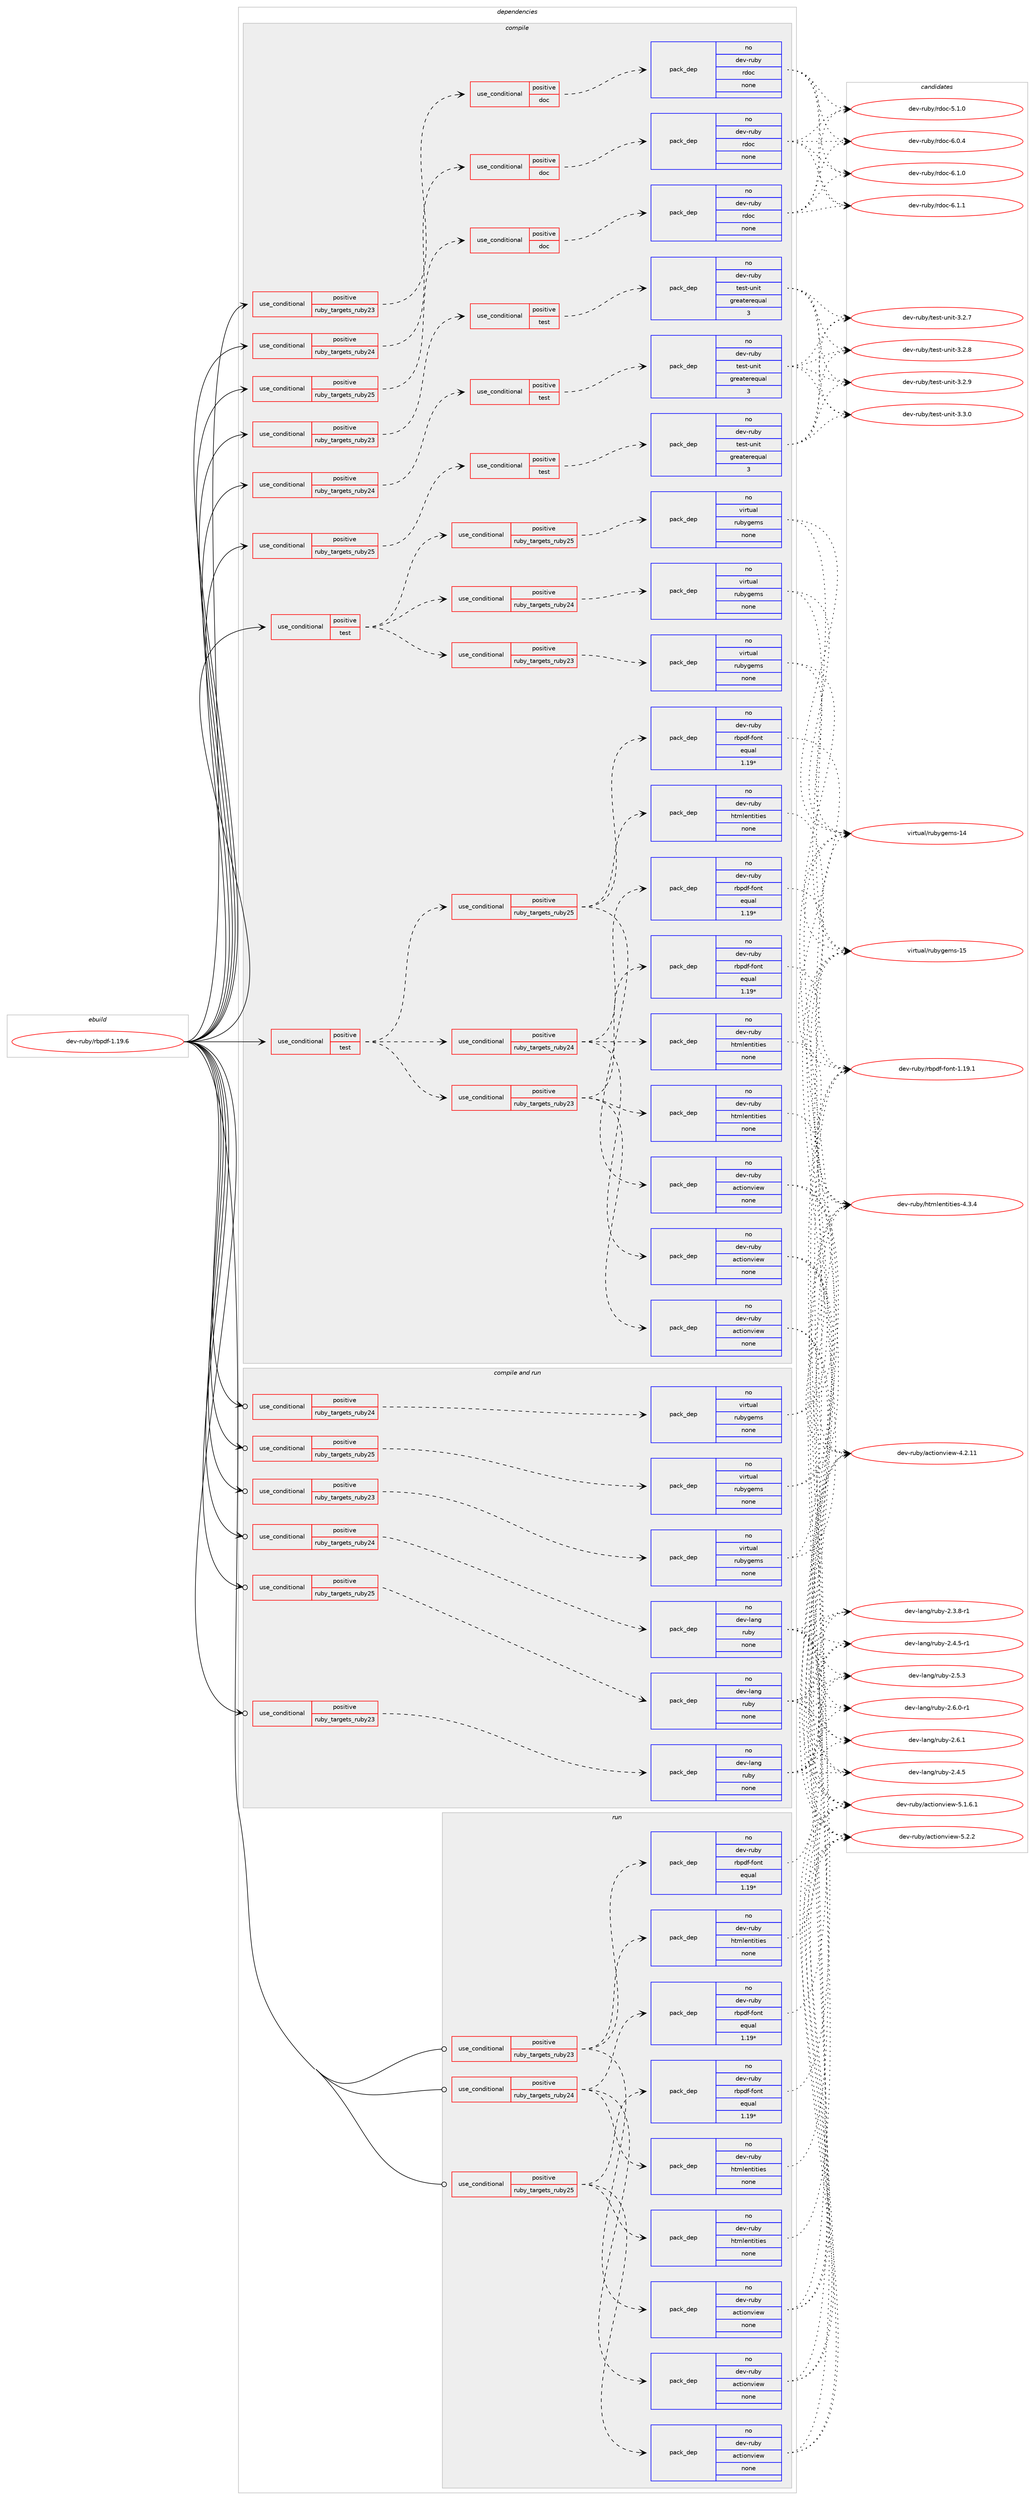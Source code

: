 digraph prolog {

# *************
# Graph options
# *************

newrank=true;
concentrate=true;
compound=true;
graph [rankdir=LR,fontname=Helvetica,fontsize=10,ranksep=1.5];#, ranksep=2.5, nodesep=0.2];
edge  [arrowhead=vee];
node  [fontname=Helvetica,fontsize=10];

# **********
# The ebuild
# **********

subgraph cluster_leftcol {
color=gray;
rank=same;
label=<<i>ebuild</i>>;
id [label="dev-ruby/rbpdf-1.19.6", color=red, width=4, href="../dev-ruby/rbpdf-1.19.6.svg"];
}

# ****************
# The dependencies
# ****************

subgraph cluster_midcol {
color=gray;
label=<<i>dependencies</i>>;
subgraph cluster_compile {
fillcolor="#eeeeee";
style=filled;
label=<<i>compile</i>>;
subgraph cond411921 {
dependency1516452 [label=<<TABLE BORDER="0" CELLBORDER="1" CELLSPACING="0" CELLPADDING="4"><TR><TD ROWSPAN="3" CELLPADDING="10">use_conditional</TD></TR><TR><TD>positive</TD></TR><TR><TD>ruby_targets_ruby23</TD></TR></TABLE>>, shape=none, color=red];
subgraph cond411922 {
dependency1516453 [label=<<TABLE BORDER="0" CELLBORDER="1" CELLSPACING="0" CELLPADDING="4"><TR><TD ROWSPAN="3" CELLPADDING="10">use_conditional</TD></TR><TR><TD>positive</TD></TR><TR><TD>doc</TD></TR></TABLE>>, shape=none, color=red];
subgraph pack1081025 {
dependency1516454 [label=<<TABLE BORDER="0" CELLBORDER="1" CELLSPACING="0" CELLPADDING="4" WIDTH="220"><TR><TD ROWSPAN="6" CELLPADDING="30">pack_dep</TD></TR><TR><TD WIDTH="110">no</TD></TR><TR><TD>dev-ruby</TD></TR><TR><TD>rdoc</TD></TR><TR><TD>none</TD></TR><TR><TD></TD></TR></TABLE>>, shape=none, color=blue];
}
dependency1516453:e -> dependency1516454:w [weight=20,style="dashed",arrowhead="vee"];
}
dependency1516452:e -> dependency1516453:w [weight=20,style="dashed",arrowhead="vee"];
}
id:e -> dependency1516452:w [weight=20,style="solid",arrowhead="vee"];
subgraph cond411923 {
dependency1516455 [label=<<TABLE BORDER="0" CELLBORDER="1" CELLSPACING="0" CELLPADDING="4"><TR><TD ROWSPAN="3" CELLPADDING="10">use_conditional</TD></TR><TR><TD>positive</TD></TR><TR><TD>ruby_targets_ruby23</TD></TR></TABLE>>, shape=none, color=red];
subgraph cond411924 {
dependency1516456 [label=<<TABLE BORDER="0" CELLBORDER="1" CELLSPACING="0" CELLPADDING="4"><TR><TD ROWSPAN="3" CELLPADDING="10">use_conditional</TD></TR><TR><TD>positive</TD></TR><TR><TD>test</TD></TR></TABLE>>, shape=none, color=red];
subgraph pack1081026 {
dependency1516457 [label=<<TABLE BORDER="0" CELLBORDER="1" CELLSPACING="0" CELLPADDING="4" WIDTH="220"><TR><TD ROWSPAN="6" CELLPADDING="30">pack_dep</TD></TR><TR><TD WIDTH="110">no</TD></TR><TR><TD>dev-ruby</TD></TR><TR><TD>test-unit</TD></TR><TR><TD>greaterequal</TD></TR><TR><TD>3</TD></TR></TABLE>>, shape=none, color=blue];
}
dependency1516456:e -> dependency1516457:w [weight=20,style="dashed",arrowhead="vee"];
}
dependency1516455:e -> dependency1516456:w [weight=20,style="dashed",arrowhead="vee"];
}
id:e -> dependency1516455:w [weight=20,style="solid",arrowhead="vee"];
subgraph cond411925 {
dependency1516458 [label=<<TABLE BORDER="0" CELLBORDER="1" CELLSPACING="0" CELLPADDING="4"><TR><TD ROWSPAN="3" CELLPADDING="10">use_conditional</TD></TR><TR><TD>positive</TD></TR><TR><TD>ruby_targets_ruby24</TD></TR></TABLE>>, shape=none, color=red];
subgraph cond411926 {
dependency1516459 [label=<<TABLE BORDER="0" CELLBORDER="1" CELLSPACING="0" CELLPADDING="4"><TR><TD ROWSPAN="3" CELLPADDING="10">use_conditional</TD></TR><TR><TD>positive</TD></TR><TR><TD>doc</TD></TR></TABLE>>, shape=none, color=red];
subgraph pack1081027 {
dependency1516460 [label=<<TABLE BORDER="0" CELLBORDER="1" CELLSPACING="0" CELLPADDING="4" WIDTH="220"><TR><TD ROWSPAN="6" CELLPADDING="30">pack_dep</TD></TR><TR><TD WIDTH="110">no</TD></TR><TR><TD>dev-ruby</TD></TR><TR><TD>rdoc</TD></TR><TR><TD>none</TD></TR><TR><TD></TD></TR></TABLE>>, shape=none, color=blue];
}
dependency1516459:e -> dependency1516460:w [weight=20,style="dashed",arrowhead="vee"];
}
dependency1516458:e -> dependency1516459:w [weight=20,style="dashed",arrowhead="vee"];
}
id:e -> dependency1516458:w [weight=20,style="solid",arrowhead="vee"];
subgraph cond411927 {
dependency1516461 [label=<<TABLE BORDER="0" CELLBORDER="1" CELLSPACING="0" CELLPADDING="4"><TR><TD ROWSPAN="3" CELLPADDING="10">use_conditional</TD></TR><TR><TD>positive</TD></TR><TR><TD>ruby_targets_ruby24</TD></TR></TABLE>>, shape=none, color=red];
subgraph cond411928 {
dependency1516462 [label=<<TABLE BORDER="0" CELLBORDER="1" CELLSPACING="0" CELLPADDING="4"><TR><TD ROWSPAN="3" CELLPADDING="10">use_conditional</TD></TR><TR><TD>positive</TD></TR><TR><TD>test</TD></TR></TABLE>>, shape=none, color=red];
subgraph pack1081028 {
dependency1516463 [label=<<TABLE BORDER="0" CELLBORDER="1" CELLSPACING="0" CELLPADDING="4" WIDTH="220"><TR><TD ROWSPAN="6" CELLPADDING="30">pack_dep</TD></TR><TR><TD WIDTH="110">no</TD></TR><TR><TD>dev-ruby</TD></TR><TR><TD>test-unit</TD></TR><TR><TD>greaterequal</TD></TR><TR><TD>3</TD></TR></TABLE>>, shape=none, color=blue];
}
dependency1516462:e -> dependency1516463:w [weight=20,style="dashed",arrowhead="vee"];
}
dependency1516461:e -> dependency1516462:w [weight=20,style="dashed",arrowhead="vee"];
}
id:e -> dependency1516461:w [weight=20,style="solid",arrowhead="vee"];
subgraph cond411929 {
dependency1516464 [label=<<TABLE BORDER="0" CELLBORDER="1" CELLSPACING="0" CELLPADDING="4"><TR><TD ROWSPAN="3" CELLPADDING="10">use_conditional</TD></TR><TR><TD>positive</TD></TR><TR><TD>ruby_targets_ruby25</TD></TR></TABLE>>, shape=none, color=red];
subgraph cond411930 {
dependency1516465 [label=<<TABLE BORDER="0" CELLBORDER="1" CELLSPACING="0" CELLPADDING="4"><TR><TD ROWSPAN="3" CELLPADDING="10">use_conditional</TD></TR><TR><TD>positive</TD></TR><TR><TD>doc</TD></TR></TABLE>>, shape=none, color=red];
subgraph pack1081029 {
dependency1516466 [label=<<TABLE BORDER="0" CELLBORDER="1" CELLSPACING="0" CELLPADDING="4" WIDTH="220"><TR><TD ROWSPAN="6" CELLPADDING="30">pack_dep</TD></TR><TR><TD WIDTH="110">no</TD></TR><TR><TD>dev-ruby</TD></TR><TR><TD>rdoc</TD></TR><TR><TD>none</TD></TR><TR><TD></TD></TR></TABLE>>, shape=none, color=blue];
}
dependency1516465:e -> dependency1516466:w [weight=20,style="dashed",arrowhead="vee"];
}
dependency1516464:e -> dependency1516465:w [weight=20,style="dashed",arrowhead="vee"];
}
id:e -> dependency1516464:w [weight=20,style="solid",arrowhead="vee"];
subgraph cond411931 {
dependency1516467 [label=<<TABLE BORDER="0" CELLBORDER="1" CELLSPACING="0" CELLPADDING="4"><TR><TD ROWSPAN="3" CELLPADDING="10">use_conditional</TD></TR><TR><TD>positive</TD></TR><TR><TD>ruby_targets_ruby25</TD></TR></TABLE>>, shape=none, color=red];
subgraph cond411932 {
dependency1516468 [label=<<TABLE BORDER="0" CELLBORDER="1" CELLSPACING="0" CELLPADDING="4"><TR><TD ROWSPAN="3" CELLPADDING="10">use_conditional</TD></TR><TR><TD>positive</TD></TR><TR><TD>test</TD></TR></TABLE>>, shape=none, color=red];
subgraph pack1081030 {
dependency1516469 [label=<<TABLE BORDER="0" CELLBORDER="1" CELLSPACING="0" CELLPADDING="4" WIDTH="220"><TR><TD ROWSPAN="6" CELLPADDING="30">pack_dep</TD></TR><TR><TD WIDTH="110">no</TD></TR><TR><TD>dev-ruby</TD></TR><TR><TD>test-unit</TD></TR><TR><TD>greaterequal</TD></TR><TR><TD>3</TD></TR></TABLE>>, shape=none, color=blue];
}
dependency1516468:e -> dependency1516469:w [weight=20,style="dashed",arrowhead="vee"];
}
dependency1516467:e -> dependency1516468:w [weight=20,style="dashed",arrowhead="vee"];
}
id:e -> dependency1516467:w [weight=20,style="solid",arrowhead="vee"];
subgraph cond411933 {
dependency1516470 [label=<<TABLE BORDER="0" CELLBORDER="1" CELLSPACING="0" CELLPADDING="4"><TR><TD ROWSPAN="3" CELLPADDING="10">use_conditional</TD></TR><TR><TD>positive</TD></TR><TR><TD>test</TD></TR></TABLE>>, shape=none, color=red];
subgraph cond411934 {
dependency1516471 [label=<<TABLE BORDER="0" CELLBORDER="1" CELLSPACING="0" CELLPADDING="4"><TR><TD ROWSPAN="3" CELLPADDING="10">use_conditional</TD></TR><TR><TD>positive</TD></TR><TR><TD>ruby_targets_ruby23</TD></TR></TABLE>>, shape=none, color=red];
subgraph pack1081031 {
dependency1516472 [label=<<TABLE BORDER="0" CELLBORDER="1" CELLSPACING="0" CELLPADDING="4" WIDTH="220"><TR><TD ROWSPAN="6" CELLPADDING="30">pack_dep</TD></TR><TR><TD WIDTH="110">no</TD></TR><TR><TD>dev-ruby</TD></TR><TR><TD>actionview</TD></TR><TR><TD>none</TD></TR><TR><TD></TD></TR></TABLE>>, shape=none, color=blue];
}
dependency1516471:e -> dependency1516472:w [weight=20,style="dashed",arrowhead="vee"];
subgraph pack1081032 {
dependency1516473 [label=<<TABLE BORDER="0" CELLBORDER="1" CELLSPACING="0" CELLPADDING="4" WIDTH="220"><TR><TD ROWSPAN="6" CELLPADDING="30">pack_dep</TD></TR><TR><TD WIDTH="110">no</TD></TR><TR><TD>dev-ruby</TD></TR><TR><TD>htmlentities</TD></TR><TR><TD>none</TD></TR><TR><TD></TD></TR></TABLE>>, shape=none, color=blue];
}
dependency1516471:e -> dependency1516473:w [weight=20,style="dashed",arrowhead="vee"];
subgraph pack1081033 {
dependency1516474 [label=<<TABLE BORDER="0" CELLBORDER="1" CELLSPACING="0" CELLPADDING="4" WIDTH="220"><TR><TD ROWSPAN="6" CELLPADDING="30">pack_dep</TD></TR><TR><TD WIDTH="110">no</TD></TR><TR><TD>dev-ruby</TD></TR><TR><TD>rbpdf-font</TD></TR><TR><TD>equal</TD></TR><TR><TD>1.19*</TD></TR></TABLE>>, shape=none, color=blue];
}
dependency1516471:e -> dependency1516474:w [weight=20,style="dashed",arrowhead="vee"];
}
dependency1516470:e -> dependency1516471:w [weight=20,style="dashed",arrowhead="vee"];
subgraph cond411935 {
dependency1516475 [label=<<TABLE BORDER="0" CELLBORDER="1" CELLSPACING="0" CELLPADDING="4"><TR><TD ROWSPAN="3" CELLPADDING="10">use_conditional</TD></TR><TR><TD>positive</TD></TR><TR><TD>ruby_targets_ruby24</TD></TR></TABLE>>, shape=none, color=red];
subgraph pack1081034 {
dependency1516476 [label=<<TABLE BORDER="0" CELLBORDER="1" CELLSPACING="0" CELLPADDING="4" WIDTH="220"><TR><TD ROWSPAN="6" CELLPADDING="30">pack_dep</TD></TR><TR><TD WIDTH="110">no</TD></TR><TR><TD>dev-ruby</TD></TR><TR><TD>actionview</TD></TR><TR><TD>none</TD></TR><TR><TD></TD></TR></TABLE>>, shape=none, color=blue];
}
dependency1516475:e -> dependency1516476:w [weight=20,style="dashed",arrowhead="vee"];
subgraph pack1081035 {
dependency1516477 [label=<<TABLE BORDER="0" CELLBORDER="1" CELLSPACING="0" CELLPADDING="4" WIDTH="220"><TR><TD ROWSPAN="6" CELLPADDING="30">pack_dep</TD></TR><TR><TD WIDTH="110">no</TD></TR><TR><TD>dev-ruby</TD></TR><TR><TD>htmlentities</TD></TR><TR><TD>none</TD></TR><TR><TD></TD></TR></TABLE>>, shape=none, color=blue];
}
dependency1516475:e -> dependency1516477:w [weight=20,style="dashed",arrowhead="vee"];
subgraph pack1081036 {
dependency1516478 [label=<<TABLE BORDER="0" CELLBORDER="1" CELLSPACING="0" CELLPADDING="4" WIDTH="220"><TR><TD ROWSPAN="6" CELLPADDING="30">pack_dep</TD></TR><TR><TD WIDTH="110">no</TD></TR><TR><TD>dev-ruby</TD></TR><TR><TD>rbpdf-font</TD></TR><TR><TD>equal</TD></TR><TR><TD>1.19*</TD></TR></TABLE>>, shape=none, color=blue];
}
dependency1516475:e -> dependency1516478:w [weight=20,style="dashed",arrowhead="vee"];
}
dependency1516470:e -> dependency1516475:w [weight=20,style="dashed",arrowhead="vee"];
subgraph cond411936 {
dependency1516479 [label=<<TABLE BORDER="0" CELLBORDER="1" CELLSPACING="0" CELLPADDING="4"><TR><TD ROWSPAN="3" CELLPADDING="10">use_conditional</TD></TR><TR><TD>positive</TD></TR><TR><TD>ruby_targets_ruby25</TD></TR></TABLE>>, shape=none, color=red];
subgraph pack1081037 {
dependency1516480 [label=<<TABLE BORDER="0" CELLBORDER="1" CELLSPACING="0" CELLPADDING="4" WIDTH="220"><TR><TD ROWSPAN="6" CELLPADDING="30">pack_dep</TD></TR><TR><TD WIDTH="110">no</TD></TR><TR><TD>dev-ruby</TD></TR><TR><TD>actionview</TD></TR><TR><TD>none</TD></TR><TR><TD></TD></TR></TABLE>>, shape=none, color=blue];
}
dependency1516479:e -> dependency1516480:w [weight=20,style="dashed",arrowhead="vee"];
subgraph pack1081038 {
dependency1516481 [label=<<TABLE BORDER="0" CELLBORDER="1" CELLSPACING="0" CELLPADDING="4" WIDTH="220"><TR><TD ROWSPAN="6" CELLPADDING="30">pack_dep</TD></TR><TR><TD WIDTH="110">no</TD></TR><TR><TD>dev-ruby</TD></TR><TR><TD>htmlentities</TD></TR><TR><TD>none</TD></TR><TR><TD></TD></TR></TABLE>>, shape=none, color=blue];
}
dependency1516479:e -> dependency1516481:w [weight=20,style="dashed",arrowhead="vee"];
subgraph pack1081039 {
dependency1516482 [label=<<TABLE BORDER="0" CELLBORDER="1" CELLSPACING="0" CELLPADDING="4" WIDTH="220"><TR><TD ROWSPAN="6" CELLPADDING="30">pack_dep</TD></TR><TR><TD WIDTH="110">no</TD></TR><TR><TD>dev-ruby</TD></TR><TR><TD>rbpdf-font</TD></TR><TR><TD>equal</TD></TR><TR><TD>1.19*</TD></TR></TABLE>>, shape=none, color=blue];
}
dependency1516479:e -> dependency1516482:w [weight=20,style="dashed",arrowhead="vee"];
}
dependency1516470:e -> dependency1516479:w [weight=20,style="dashed",arrowhead="vee"];
}
id:e -> dependency1516470:w [weight=20,style="solid",arrowhead="vee"];
subgraph cond411937 {
dependency1516483 [label=<<TABLE BORDER="0" CELLBORDER="1" CELLSPACING="0" CELLPADDING="4"><TR><TD ROWSPAN="3" CELLPADDING="10">use_conditional</TD></TR><TR><TD>positive</TD></TR><TR><TD>test</TD></TR></TABLE>>, shape=none, color=red];
subgraph cond411938 {
dependency1516484 [label=<<TABLE BORDER="0" CELLBORDER="1" CELLSPACING="0" CELLPADDING="4"><TR><TD ROWSPAN="3" CELLPADDING="10">use_conditional</TD></TR><TR><TD>positive</TD></TR><TR><TD>ruby_targets_ruby23</TD></TR></TABLE>>, shape=none, color=red];
subgraph pack1081040 {
dependency1516485 [label=<<TABLE BORDER="0" CELLBORDER="1" CELLSPACING="0" CELLPADDING="4" WIDTH="220"><TR><TD ROWSPAN="6" CELLPADDING="30">pack_dep</TD></TR><TR><TD WIDTH="110">no</TD></TR><TR><TD>virtual</TD></TR><TR><TD>rubygems</TD></TR><TR><TD>none</TD></TR><TR><TD></TD></TR></TABLE>>, shape=none, color=blue];
}
dependency1516484:e -> dependency1516485:w [weight=20,style="dashed",arrowhead="vee"];
}
dependency1516483:e -> dependency1516484:w [weight=20,style="dashed",arrowhead="vee"];
subgraph cond411939 {
dependency1516486 [label=<<TABLE BORDER="0" CELLBORDER="1" CELLSPACING="0" CELLPADDING="4"><TR><TD ROWSPAN="3" CELLPADDING="10">use_conditional</TD></TR><TR><TD>positive</TD></TR><TR><TD>ruby_targets_ruby24</TD></TR></TABLE>>, shape=none, color=red];
subgraph pack1081041 {
dependency1516487 [label=<<TABLE BORDER="0" CELLBORDER="1" CELLSPACING="0" CELLPADDING="4" WIDTH="220"><TR><TD ROWSPAN="6" CELLPADDING="30">pack_dep</TD></TR><TR><TD WIDTH="110">no</TD></TR><TR><TD>virtual</TD></TR><TR><TD>rubygems</TD></TR><TR><TD>none</TD></TR><TR><TD></TD></TR></TABLE>>, shape=none, color=blue];
}
dependency1516486:e -> dependency1516487:w [weight=20,style="dashed",arrowhead="vee"];
}
dependency1516483:e -> dependency1516486:w [weight=20,style="dashed",arrowhead="vee"];
subgraph cond411940 {
dependency1516488 [label=<<TABLE BORDER="0" CELLBORDER="1" CELLSPACING="0" CELLPADDING="4"><TR><TD ROWSPAN="3" CELLPADDING="10">use_conditional</TD></TR><TR><TD>positive</TD></TR><TR><TD>ruby_targets_ruby25</TD></TR></TABLE>>, shape=none, color=red];
subgraph pack1081042 {
dependency1516489 [label=<<TABLE BORDER="0" CELLBORDER="1" CELLSPACING="0" CELLPADDING="4" WIDTH="220"><TR><TD ROWSPAN="6" CELLPADDING="30">pack_dep</TD></TR><TR><TD WIDTH="110">no</TD></TR><TR><TD>virtual</TD></TR><TR><TD>rubygems</TD></TR><TR><TD>none</TD></TR><TR><TD></TD></TR></TABLE>>, shape=none, color=blue];
}
dependency1516488:e -> dependency1516489:w [weight=20,style="dashed",arrowhead="vee"];
}
dependency1516483:e -> dependency1516488:w [weight=20,style="dashed",arrowhead="vee"];
}
id:e -> dependency1516483:w [weight=20,style="solid",arrowhead="vee"];
}
subgraph cluster_compileandrun {
fillcolor="#eeeeee";
style=filled;
label=<<i>compile and run</i>>;
subgraph cond411941 {
dependency1516490 [label=<<TABLE BORDER="0" CELLBORDER="1" CELLSPACING="0" CELLPADDING="4"><TR><TD ROWSPAN="3" CELLPADDING="10">use_conditional</TD></TR><TR><TD>positive</TD></TR><TR><TD>ruby_targets_ruby23</TD></TR></TABLE>>, shape=none, color=red];
subgraph pack1081043 {
dependency1516491 [label=<<TABLE BORDER="0" CELLBORDER="1" CELLSPACING="0" CELLPADDING="4" WIDTH="220"><TR><TD ROWSPAN="6" CELLPADDING="30">pack_dep</TD></TR><TR><TD WIDTH="110">no</TD></TR><TR><TD>dev-lang</TD></TR><TR><TD>ruby</TD></TR><TR><TD>none</TD></TR><TR><TD></TD></TR></TABLE>>, shape=none, color=blue];
}
dependency1516490:e -> dependency1516491:w [weight=20,style="dashed",arrowhead="vee"];
}
id:e -> dependency1516490:w [weight=20,style="solid",arrowhead="odotvee"];
subgraph cond411942 {
dependency1516492 [label=<<TABLE BORDER="0" CELLBORDER="1" CELLSPACING="0" CELLPADDING="4"><TR><TD ROWSPAN="3" CELLPADDING="10">use_conditional</TD></TR><TR><TD>positive</TD></TR><TR><TD>ruby_targets_ruby23</TD></TR></TABLE>>, shape=none, color=red];
subgraph pack1081044 {
dependency1516493 [label=<<TABLE BORDER="0" CELLBORDER="1" CELLSPACING="0" CELLPADDING="4" WIDTH="220"><TR><TD ROWSPAN="6" CELLPADDING="30">pack_dep</TD></TR><TR><TD WIDTH="110">no</TD></TR><TR><TD>virtual</TD></TR><TR><TD>rubygems</TD></TR><TR><TD>none</TD></TR><TR><TD></TD></TR></TABLE>>, shape=none, color=blue];
}
dependency1516492:e -> dependency1516493:w [weight=20,style="dashed",arrowhead="vee"];
}
id:e -> dependency1516492:w [weight=20,style="solid",arrowhead="odotvee"];
subgraph cond411943 {
dependency1516494 [label=<<TABLE BORDER="0" CELLBORDER="1" CELLSPACING="0" CELLPADDING="4"><TR><TD ROWSPAN="3" CELLPADDING="10">use_conditional</TD></TR><TR><TD>positive</TD></TR><TR><TD>ruby_targets_ruby24</TD></TR></TABLE>>, shape=none, color=red];
subgraph pack1081045 {
dependency1516495 [label=<<TABLE BORDER="0" CELLBORDER="1" CELLSPACING="0" CELLPADDING="4" WIDTH="220"><TR><TD ROWSPAN="6" CELLPADDING="30">pack_dep</TD></TR><TR><TD WIDTH="110">no</TD></TR><TR><TD>dev-lang</TD></TR><TR><TD>ruby</TD></TR><TR><TD>none</TD></TR><TR><TD></TD></TR></TABLE>>, shape=none, color=blue];
}
dependency1516494:e -> dependency1516495:w [weight=20,style="dashed",arrowhead="vee"];
}
id:e -> dependency1516494:w [weight=20,style="solid",arrowhead="odotvee"];
subgraph cond411944 {
dependency1516496 [label=<<TABLE BORDER="0" CELLBORDER="1" CELLSPACING="0" CELLPADDING="4"><TR><TD ROWSPAN="3" CELLPADDING="10">use_conditional</TD></TR><TR><TD>positive</TD></TR><TR><TD>ruby_targets_ruby24</TD></TR></TABLE>>, shape=none, color=red];
subgraph pack1081046 {
dependency1516497 [label=<<TABLE BORDER="0" CELLBORDER="1" CELLSPACING="0" CELLPADDING="4" WIDTH="220"><TR><TD ROWSPAN="6" CELLPADDING="30">pack_dep</TD></TR><TR><TD WIDTH="110">no</TD></TR><TR><TD>virtual</TD></TR><TR><TD>rubygems</TD></TR><TR><TD>none</TD></TR><TR><TD></TD></TR></TABLE>>, shape=none, color=blue];
}
dependency1516496:e -> dependency1516497:w [weight=20,style="dashed",arrowhead="vee"];
}
id:e -> dependency1516496:w [weight=20,style="solid",arrowhead="odotvee"];
subgraph cond411945 {
dependency1516498 [label=<<TABLE BORDER="0" CELLBORDER="1" CELLSPACING="0" CELLPADDING="4"><TR><TD ROWSPAN="3" CELLPADDING="10">use_conditional</TD></TR><TR><TD>positive</TD></TR><TR><TD>ruby_targets_ruby25</TD></TR></TABLE>>, shape=none, color=red];
subgraph pack1081047 {
dependency1516499 [label=<<TABLE BORDER="0" CELLBORDER="1" CELLSPACING="0" CELLPADDING="4" WIDTH="220"><TR><TD ROWSPAN="6" CELLPADDING="30">pack_dep</TD></TR><TR><TD WIDTH="110">no</TD></TR><TR><TD>dev-lang</TD></TR><TR><TD>ruby</TD></TR><TR><TD>none</TD></TR><TR><TD></TD></TR></TABLE>>, shape=none, color=blue];
}
dependency1516498:e -> dependency1516499:w [weight=20,style="dashed",arrowhead="vee"];
}
id:e -> dependency1516498:w [weight=20,style="solid",arrowhead="odotvee"];
subgraph cond411946 {
dependency1516500 [label=<<TABLE BORDER="0" CELLBORDER="1" CELLSPACING="0" CELLPADDING="4"><TR><TD ROWSPAN="3" CELLPADDING="10">use_conditional</TD></TR><TR><TD>positive</TD></TR><TR><TD>ruby_targets_ruby25</TD></TR></TABLE>>, shape=none, color=red];
subgraph pack1081048 {
dependency1516501 [label=<<TABLE BORDER="0" CELLBORDER="1" CELLSPACING="0" CELLPADDING="4" WIDTH="220"><TR><TD ROWSPAN="6" CELLPADDING="30">pack_dep</TD></TR><TR><TD WIDTH="110">no</TD></TR><TR><TD>virtual</TD></TR><TR><TD>rubygems</TD></TR><TR><TD>none</TD></TR><TR><TD></TD></TR></TABLE>>, shape=none, color=blue];
}
dependency1516500:e -> dependency1516501:w [weight=20,style="dashed",arrowhead="vee"];
}
id:e -> dependency1516500:w [weight=20,style="solid",arrowhead="odotvee"];
}
subgraph cluster_run {
fillcolor="#eeeeee";
style=filled;
label=<<i>run</i>>;
subgraph cond411947 {
dependency1516502 [label=<<TABLE BORDER="0" CELLBORDER="1" CELLSPACING="0" CELLPADDING="4"><TR><TD ROWSPAN="3" CELLPADDING="10">use_conditional</TD></TR><TR><TD>positive</TD></TR><TR><TD>ruby_targets_ruby23</TD></TR></TABLE>>, shape=none, color=red];
subgraph pack1081049 {
dependency1516503 [label=<<TABLE BORDER="0" CELLBORDER="1" CELLSPACING="0" CELLPADDING="4" WIDTH="220"><TR><TD ROWSPAN="6" CELLPADDING="30">pack_dep</TD></TR><TR><TD WIDTH="110">no</TD></TR><TR><TD>dev-ruby</TD></TR><TR><TD>actionview</TD></TR><TR><TD>none</TD></TR><TR><TD></TD></TR></TABLE>>, shape=none, color=blue];
}
dependency1516502:e -> dependency1516503:w [weight=20,style="dashed",arrowhead="vee"];
subgraph pack1081050 {
dependency1516504 [label=<<TABLE BORDER="0" CELLBORDER="1" CELLSPACING="0" CELLPADDING="4" WIDTH="220"><TR><TD ROWSPAN="6" CELLPADDING="30">pack_dep</TD></TR><TR><TD WIDTH="110">no</TD></TR><TR><TD>dev-ruby</TD></TR><TR><TD>htmlentities</TD></TR><TR><TD>none</TD></TR><TR><TD></TD></TR></TABLE>>, shape=none, color=blue];
}
dependency1516502:e -> dependency1516504:w [weight=20,style="dashed",arrowhead="vee"];
subgraph pack1081051 {
dependency1516505 [label=<<TABLE BORDER="0" CELLBORDER="1" CELLSPACING="0" CELLPADDING="4" WIDTH="220"><TR><TD ROWSPAN="6" CELLPADDING="30">pack_dep</TD></TR><TR><TD WIDTH="110">no</TD></TR><TR><TD>dev-ruby</TD></TR><TR><TD>rbpdf-font</TD></TR><TR><TD>equal</TD></TR><TR><TD>1.19*</TD></TR></TABLE>>, shape=none, color=blue];
}
dependency1516502:e -> dependency1516505:w [weight=20,style="dashed",arrowhead="vee"];
}
id:e -> dependency1516502:w [weight=20,style="solid",arrowhead="odot"];
subgraph cond411948 {
dependency1516506 [label=<<TABLE BORDER="0" CELLBORDER="1" CELLSPACING="0" CELLPADDING="4"><TR><TD ROWSPAN="3" CELLPADDING="10">use_conditional</TD></TR><TR><TD>positive</TD></TR><TR><TD>ruby_targets_ruby24</TD></TR></TABLE>>, shape=none, color=red];
subgraph pack1081052 {
dependency1516507 [label=<<TABLE BORDER="0" CELLBORDER="1" CELLSPACING="0" CELLPADDING="4" WIDTH="220"><TR><TD ROWSPAN="6" CELLPADDING="30">pack_dep</TD></TR><TR><TD WIDTH="110">no</TD></TR><TR><TD>dev-ruby</TD></TR><TR><TD>actionview</TD></TR><TR><TD>none</TD></TR><TR><TD></TD></TR></TABLE>>, shape=none, color=blue];
}
dependency1516506:e -> dependency1516507:w [weight=20,style="dashed",arrowhead="vee"];
subgraph pack1081053 {
dependency1516508 [label=<<TABLE BORDER="0" CELLBORDER="1" CELLSPACING="0" CELLPADDING="4" WIDTH="220"><TR><TD ROWSPAN="6" CELLPADDING="30">pack_dep</TD></TR><TR><TD WIDTH="110">no</TD></TR><TR><TD>dev-ruby</TD></TR><TR><TD>htmlentities</TD></TR><TR><TD>none</TD></TR><TR><TD></TD></TR></TABLE>>, shape=none, color=blue];
}
dependency1516506:e -> dependency1516508:w [weight=20,style="dashed",arrowhead="vee"];
subgraph pack1081054 {
dependency1516509 [label=<<TABLE BORDER="0" CELLBORDER="1" CELLSPACING="0" CELLPADDING="4" WIDTH="220"><TR><TD ROWSPAN="6" CELLPADDING="30">pack_dep</TD></TR><TR><TD WIDTH="110">no</TD></TR><TR><TD>dev-ruby</TD></TR><TR><TD>rbpdf-font</TD></TR><TR><TD>equal</TD></TR><TR><TD>1.19*</TD></TR></TABLE>>, shape=none, color=blue];
}
dependency1516506:e -> dependency1516509:w [weight=20,style="dashed",arrowhead="vee"];
}
id:e -> dependency1516506:w [weight=20,style="solid",arrowhead="odot"];
subgraph cond411949 {
dependency1516510 [label=<<TABLE BORDER="0" CELLBORDER="1" CELLSPACING="0" CELLPADDING="4"><TR><TD ROWSPAN="3" CELLPADDING="10">use_conditional</TD></TR><TR><TD>positive</TD></TR><TR><TD>ruby_targets_ruby25</TD></TR></TABLE>>, shape=none, color=red];
subgraph pack1081055 {
dependency1516511 [label=<<TABLE BORDER="0" CELLBORDER="1" CELLSPACING="0" CELLPADDING="4" WIDTH="220"><TR><TD ROWSPAN="6" CELLPADDING="30">pack_dep</TD></TR><TR><TD WIDTH="110">no</TD></TR><TR><TD>dev-ruby</TD></TR><TR><TD>actionview</TD></TR><TR><TD>none</TD></TR><TR><TD></TD></TR></TABLE>>, shape=none, color=blue];
}
dependency1516510:e -> dependency1516511:w [weight=20,style="dashed",arrowhead="vee"];
subgraph pack1081056 {
dependency1516512 [label=<<TABLE BORDER="0" CELLBORDER="1" CELLSPACING="0" CELLPADDING="4" WIDTH="220"><TR><TD ROWSPAN="6" CELLPADDING="30">pack_dep</TD></TR><TR><TD WIDTH="110">no</TD></TR><TR><TD>dev-ruby</TD></TR><TR><TD>htmlentities</TD></TR><TR><TD>none</TD></TR><TR><TD></TD></TR></TABLE>>, shape=none, color=blue];
}
dependency1516510:e -> dependency1516512:w [weight=20,style="dashed",arrowhead="vee"];
subgraph pack1081057 {
dependency1516513 [label=<<TABLE BORDER="0" CELLBORDER="1" CELLSPACING="0" CELLPADDING="4" WIDTH="220"><TR><TD ROWSPAN="6" CELLPADDING="30">pack_dep</TD></TR><TR><TD WIDTH="110">no</TD></TR><TR><TD>dev-ruby</TD></TR><TR><TD>rbpdf-font</TD></TR><TR><TD>equal</TD></TR><TR><TD>1.19*</TD></TR></TABLE>>, shape=none, color=blue];
}
dependency1516510:e -> dependency1516513:w [weight=20,style="dashed",arrowhead="vee"];
}
id:e -> dependency1516510:w [weight=20,style="solid",arrowhead="odot"];
}
}

# **************
# The candidates
# **************

subgraph cluster_choices {
rank=same;
color=gray;
label=<<i>candidates</i>>;

subgraph choice1081025 {
color=black;
nodesep=1;
choice10010111845114117981214711410011199455346494648 [label="dev-ruby/rdoc-5.1.0", color=red, width=4,href="../dev-ruby/rdoc-5.1.0.svg"];
choice10010111845114117981214711410011199455446484652 [label="dev-ruby/rdoc-6.0.4", color=red, width=4,href="../dev-ruby/rdoc-6.0.4.svg"];
choice10010111845114117981214711410011199455446494648 [label="dev-ruby/rdoc-6.1.0", color=red, width=4,href="../dev-ruby/rdoc-6.1.0.svg"];
choice10010111845114117981214711410011199455446494649 [label="dev-ruby/rdoc-6.1.1", color=red, width=4,href="../dev-ruby/rdoc-6.1.1.svg"];
dependency1516454:e -> choice10010111845114117981214711410011199455346494648:w [style=dotted,weight="100"];
dependency1516454:e -> choice10010111845114117981214711410011199455446484652:w [style=dotted,weight="100"];
dependency1516454:e -> choice10010111845114117981214711410011199455446494648:w [style=dotted,weight="100"];
dependency1516454:e -> choice10010111845114117981214711410011199455446494649:w [style=dotted,weight="100"];
}
subgraph choice1081026 {
color=black;
nodesep=1;
choice10010111845114117981214711610111511645117110105116455146504655 [label="dev-ruby/test-unit-3.2.7", color=red, width=4,href="../dev-ruby/test-unit-3.2.7.svg"];
choice10010111845114117981214711610111511645117110105116455146504656 [label="dev-ruby/test-unit-3.2.8", color=red, width=4,href="../dev-ruby/test-unit-3.2.8.svg"];
choice10010111845114117981214711610111511645117110105116455146504657 [label="dev-ruby/test-unit-3.2.9", color=red, width=4,href="../dev-ruby/test-unit-3.2.9.svg"];
choice10010111845114117981214711610111511645117110105116455146514648 [label="dev-ruby/test-unit-3.3.0", color=red, width=4,href="../dev-ruby/test-unit-3.3.0.svg"];
dependency1516457:e -> choice10010111845114117981214711610111511645117110105116455146504655:w [style=dotted,weight="100"];
dependency1516457:e -> choice10010111845114117981214711610111511645117110105116455146504656:w [style=dotted,weight="100"];
dependency1516457:e -> choice10010111845114117981214711610111511645117110105116455146504657:w [style=dotted,weight="100"];
dependency1516457:e -> choice10010111845114117981214711610111511645117110105116455146514648:w [style=dotted,weight="100"];
}
subgraph choice1081027 {
color=black;
nodesep=1;
choice10010111845114117981214711410011199455346494648 [label="dev-ruby/rdoc-5.1.0", color=red, width=4,href="../dev-ruby/rdoc-5.1.0.svg"];
choice10010111845114117981214711410011199455446484652 [label="dev-ruby/rdoc-6.0.4", color=red, width=4,href="../dev-ruby/rdoc-6.0.4.svg"];
choice10010111845114117981214711410011199455446494648 [label="dev-ruby/rdoc-6.1.0", color=red, width=4,href="../dev-ruby/rdoc-6.1.0.svg"];
choice10010111845114117981214711410011199455446494649 [label="dev-ruby/rdoc-6.1.1", color=red, width=4,href="../dev-ruby/rdoc-6.1.1.svg"];
dependency1516460:e -> choice10010111845114117981214711410011199455346494648:w [style=dotted,weight="100"];
dependency1516460:e -> choice10010111845114117981214711410011199455446484652:w [style=dotted,weight="100"];
dependency1516460:e -> choice10010111845114117981214711410011199455446494648:w [style=dotted,weight="100"];
dependency1516460:e -> choice10010111845114117981214711410011199455446494649:w [style=dotted,weight="100"];
}
subgraph choice1081028 {
color=black;
nodesep=1;
choice10010111845114117981214711610111511645117110105116455146504655 [label="dev-ruby/test-unit-3.2.7", color=red, width=4,href="../dev-ruby/test-unit-3.2.7.svg"];
choice10010111845114117981214711610111511645117110105116455146504656 [label="dev-ruby/test-unit-3.2.8", color=red, width=4,href="../dev-ruby/test-unit-3.2.8.svg"];
choice10010111845114117981214711610111511645117110105116455146504657 [label="dev-ruby/test-unit-3.2.9", color=red, width=4,href="../dev-ruby/test-unit-3.2.9.svg"];
choice10010111845114117981214711610111511645117110105116455146514648 [label="dev-ruby/test-unit-3.3.0", color=red, width=4,href="../dev-ruby/test-unit-3.3.0.svg"];
dependency1516463:e -> choice10010111845114117981214711610111511645117110105116455146504655:w [style=dotted,weight="100"];
dependency1516463:e -> choice10010111845114117981214711610111511645117110105116455146504656:w [style=dotted,weight="100"];
dependency1516463:e -> choice10010111845114117981214711610111511645117110105116455146504657:w [style=dotted,weight="100"];
dependency1516463:e -> choice10010111845114117981214711610111511645117110105116455146514648:w [style=dotted,weight="100"];
}
subgraph choice1081029 {
color=black;
nodesep=1;
choice10010111845114117981214711410011199455346494648 [label="dev-ruby/rdoc-5.1.0", color=red, width=4,href="../dev-ruby/rdoc-5.1.0.svg"];
choice10010111845114117981214711410011199455446484652 [label="dev-ruby/rdoc-6.0.4", color=red, width=4,href="../dev-ruby/rdoc-6.0.4.svg"];
choice10010111845114117981214711410011199455446494648 [label="dev-ruby/rdoc-6.1.0", color=red, width=4,href="../dev-ruby/rdoc-6.1.0.svg"];
choice10010111845114117981214711410011199455446494649 [label="dev-ruby/rdoc-6.1.1", color=red, width=4,href="../dev-ruby/rdoc-6.1.1.svg"];
dependency1516466:e -> choice10010111845114117981214711410011199455346494648:w [style=dotted,weight="100"];
dependency1516466:e -> choice10010111845114117981214711410011199455446484652:w [style=dotted,weight="100"];
dependency1516466:e -> choice10010111845114117981214711410011199455446494648:w [style=dotted,weight="100"];
dependency1516466:e -> choice10010111845114117981214711410011199455446494649:w [style=dotted,weight="100"];
}
subgraph choice1081030 {
color=black;
nodesep=1;
choice10010111845114117981214711610111511645117110105116455146504655 [label="dev-ruby/test-unit-3.2.7", color=red, width=4,href="../dev-ruby/test-unit-3.2.7.svg"];
choice10010111845114117981214711610111511645117110105116455146504656 [label="dev-ruby/test-unit-3.2.8", color=red, width=4,href="../dev-ruby/test-unit-3.2.8.svg"];
choice10010111845114117981214711610111511645117110105116455146504657 [label="dev-ruby/test-unit-3.2.9", color=red, width=4,href="../dev-ruby/test-unit-3.2.9.svg"];
choice10010111845114117981214711610111511645117110105116455146514648 [label="dev-ruby/test-unit-3.3.0", color=red, width=4,href="../dev-ruby/test-unit-3.3.0.svg"];
dependency1516469:e -> choice10010111845114117981214711610111511645117110105116455146504655:w [style=dotted,weight="100"];
dependency1516469:e -> choice10010111845114117981214711610111511645117110105116455146504656:w [style=dotted,weight="100"];
dependency1516469:e -> choice10010111845114117981214711610111511645117110105116455146504657:w [style=dotted,weight="100"];
dependency1516469:e -> choice10010111845114117981214711610111511645117110105116455146514648:w [style=dotted,weight="100"];
}
subgraph choice1081031 {
color=black;
nodesep=1;
choice100101118451141179812147979911610511111011810510111945524650464949 [label="dev-ruby/actionview-4.2.11", color=red, width=4,href="../dev-ruby/actionview-4.2.11.svg"];
choice10010111845114117981214797991161051111101181051011194553464946544649 [label="dev-ruby/actionview-5.1.6.1", color=red, width=4,href="../dev-ruby/actionview-5.1.6.1.svg"];
choice1001011184511411798121479799116105111110118105101119455346504650 [label="dev-ruby/actionview-5.2.2", color=red, width=4,href="../dev-ruby/actionview-5.2.2.svg"];
dependency1516472:e -> choice100101118451141179812147979911610511111011810510111945524650464949:w [style=dotted,weight="100"];
dependency1516472:e -> choice10010111845114117981214797991161051111101181051011194553464946544649:w [style=dotted,weight="100"];
dependency1516472:e -> choice1001011184511411798121479799116105111110118105101119455346504650:w [style=dotted,weight="100"];
}
subgraph choice1081032 {
color=black;
nodesep=1;
choice100101118451141179812147104116109108101110116105116105101115455246514652 [label="dev-ruby/htmlentities-4.3.4", color=red, width=4,href="../dev-ruby/htmlentities-4.3.4.svg"];
dependency1516473:e -> choice100101118451141179812147104116109108101110116105116105101115455246514652:w [style=dotted,weight="100"];
}
subgraph choice1081033 {
color=black;
nodesep=1;
choice100101118451141179812147114981121001024510211111011645494649574649 [label="dev-ruby/rbpdf-font-1.19.1", color=red, width=4,href="../dev-ruby/rbpdf-font-1.19.1.svg"];
dependency1516474:e -> choice100101118451141179812147114981121001024510211111011645494649574649:w [style=dotted,weight="100"];
}
subgraph choice1081034 {
color=black;
nodesep=1;
choice100101118451141179812147979911610511111011810510111945524650464949 [label="dev-ruby/actionview-4.2.11", color=red, width=4,href="../dev-ruby/actionview-4.2.11.svg"];
choice10010111845114117981214797991161051111101181051011194553464946544649 [label="dev-ruby/actionview-5.1.6.1", color=red, width=4,href="../dev-ruby/actionview-5.1.6.1.svg"];
choice1001011184511411798121479799116105111110118105101119455346504650 [label="dev-ruby/actionview-5.2.2", color=red, width=4,href="../dev-ruby/actionview-5.2.2.svg"];
dependency1516476:e -> choice100101118451141179812147979911610511111011810510111945524650464949:w [style=dotted,weight="100"];
dependency1516476:e -> choice10010111845114117981214797991161051111101181051011194553464946544649:w [style=dotted,weight="100"];
dependency1516476:e -> choice1001011184511411798121479799116105111110118105101119455346504650:w [style=dotted,weight="100"];
}
subgraph choice1081035 {
color=black;
nodesep=1;
choice100101118451141179812147104116109108101110116105116105101115455246514652 [label="dev-ruby/htmlentities-4.3.4", color=red, width=4,href="../dev-ruby/htmlentities-4.3.4.svg"];
dependency1516477:e -> choice100101118451141179812147104116109108101110116105116105101115455246514652:w [style=dotted,weight="100"];
}
subgraph choice1081036 {
color=black;
nodesep=1;
choice100101118451141179812147114981121001024510211111011645494649574649 [label="dev-ruby/rbpdf-font-1.19.1", color=red, width=4,href="../dev-ruby/rbpdf-font-1.19.1.svg"];
dependency1516478:e -> choice100101118451141179812147114981121001024510211111011645494649574649:w [style=dotted,weight="100"];
}
subgraph choice1081037 {
color=black;
nodesep=1;
choice100101118451141179812147979911610511111011810510111945524650464949 [label="dev-ruby/actionview-4.2.11", color=red, width=4,href="../dev-ruby/actionview-4.2.11.svg"];
choice10010111845114117981214797991161051111101181051011194553464946544649 [label="dev-ruby/actionview-5.1.6.1", color=red, width=4,href="../dev-ruby/actionview-5.1.6.1.svg"];
choice1001011184511411798121479799116105111110118105101119455346504650 [label="dev-ruby/actionview-5.2.2", color=red, width=4,href="../dev-ruby/actionview-5.2.2.svg"];
dependency1516480:e -> choice100101118451141179812147979911610511111011810510111945524650464949:w [style=dotted,weight="100"];
dependency1516480:e -> choice10010111845114117981214797991161051111101181051011194553464946544649:w [style=dotted,weight="100"];
dependency1516480:e -> choice1001011184511411798121479799116105111110118105101119455346504650:w [style=dotted,weight="100"];
}
subgraph choice1081038 {
color=black;
nodesep=1;
choice100101118451141179812147104116109108101110116105116105101115455246514652 [label="dev-ruby/htmlentities-4.3.4", color=red, width=4,href="../dev-ruby/htmlentities-4.3.4.svg"];
dependency1516481:e -> choice100101118451141179812147104116109108101110116105116105101115455246514652:w [style=dotted,weight="100"];
}
subgraph choice1081039 {
color=black;
nodesep=1;
choice100101118451141179812147114981121001024510211111011645494649574649 [label="dev-ruby/rbpdf-font-1.19.1", color=red, width=4,href="../dev-ruby/rbpdf-font-1.19.1.svg"];
dependency1516482:e -> choice100101118451141179812147114981121001024510211111011645494649574649:w [style=dotted,weight="100"];
}
subgraph choice1081040 {
color=black;
nodesep=1;
choice118105114116117971084711411798121103101109115454952 [label="virtual/rubygems-14", color=red, width=4,href="../virtual/rubygems-14.svg"];
choice118105114116117971084711411798121103101109115454953 [label="virtual/rubygems-15", color=red, width=4,href="../virtual/rubygems-15.svg"];
dependency1516485:e -> choice118105114116117971084711411798121103101109115454952:w [style=dotted,weight="100"];
dependency1516485:e -> choice118105114116117971084711411798121103101109115454953:w [style=dotted,weight="100"];
}
subgraph choice1081041 {
color=black;
nodesep=1;
choice118105114116117971084711411798121103101109115454952 [label="virtual/rubygems-14", color=red, width=4,href="../virtual/rubygems-14.svg"];
choice118105114116117971084711411798121103101109115454953 [label="virtual/rubygems-15", color=red, width=4,href="../virtual/rubygems-15.svg"];
dependency1516487:e -> choice118105114116117971084711411798121103101109115454952:w [style=dotted,weight="100"];
dependency1516487:e -> choice118105114116117971084711411798121103101109115454953:w [style=dotted,weight="100"];
}
subgraph choice1081042 {
color=black;
nodesep=1;
choice118105114116117971084711411798121103101109115454952 [label="virtual/rubygems-14", color=red, width=4,href="../virtual/rubygems-14.svg"];
choice118105114116117971084711411798121103101109115454953 [label="virtual/rubygems-15", color=red, width=4,href="../virtual/rubygems-15.svg"];
dependency1516489:e -> choice118105114116117971084711411798121103101109115454952:w [style=dotted,weight="100"];
dependency1516489:e -> choice118105114116117971084711411798121103101109115454953:w [style=dotted,weight="100"];
}
subgraph choice1081043 {
color=black;
nodesep=1;
choice100101118451089711010347114117981214550465146564511449 [label="dev-lang/ruby-2.3.8-r1", color=red, width=4,href="../dev-lang/ruby-2.3.8-r1.svg"];
choice10010111845108971101034711411798121455046524653 [label="dev-lang/ruby-2.4.5", color=red, width=4,href="../dev-lang/ruby-2.4.5.svg"];
choice100101118451089711010347114117981214550465246534511449 [label="dev-lang/ruby-2.4.5-r1", color=red, width=4,href="../dev-lang/ruby-2.4.5-r1.svg"];
choice10010111845108971101034711411798121455046534651 [label="dev-lang/ruby-2.5.3", color=red, width=4,href="../dev-lang/ruby-2.5.3.svg"];
choice100101118451089711010347114117981214550465446484511449 [label="dev-lang/ruby-2.6.0-r1", color=red, width=4,href="../dev-lang/ruby-2.6.0-r1.svg"];
choice10010111845108971101034711411798121455046544649 [label="dev-lang/ruby-2.6.1", color=red, width=4,href="../dev-lang/ruby-2.6.1.svg"];
dependency1516491:e -> choice100101118451089711010347114117981214550465146564511449:w [style=dotted,weight="100"];
dependency1516491:e -> choice10010111845108971101034711411798121455046524653:w [style=dotted,weight="100"];
dependency1516491:e -> choice100101118451089711010347114117981214550465246534511449:w [style=dotted,weight="100"];
dependency1516491:e -> choice10010111845108971101034711411798121455046534651:w [style=dotted,weight="100"];
dependency1516491:e -> choice100101118451089711010347114117981214550465446484511449:w [style=dotted,weight="100"];
dependency1516491:e -> choice10010111845108971101034711411798121455046544649:w [style=dotted,weight="100"];
}
subgraph choice1081044 {
color=black;
nodesep=1;
choice118105114116117971084711411798121103101109115454952 [label="virtual/rubygems-14", color=red, width=4,href="../virtual/rubygems-14.svg"];
choice118105114116117971084711411798121103101109115454953 [label="virtual/rubygems-15", color=red, width=4,href="../virtual/rubygems-15.svg"];
dependency1516493:e -> choice118105114116117971084711411798121103101109115454952:w [style=dotted,weight="100"];
dependency1516493:e -> choice118105114116117971084711411798121103101109115454953:w [style=dotted,weight="100"];
}
subgraph choice1081045 {
color=black;
nodesep=1;
choice100101118451089711010347114117981214550465146564511449 [label="dev-lang/ruby-2.3.8-r1", color=red, width=4,href="../dev-lang/ruby-2.3.8-r1.svg"];
choice10010111845108971101034711411798121455046524653 [label="dev-lang/ruby-2.4.5", color=red, width=4,href="../dev-lang/ruby-2.4.5.svg"];
choice100101118451089711010347114117981214550465246534511449 [label="dev-lang/ruby-2.4.5-r1", color=red, width=4,href="../dev-lang/ruby-2.4.5-r1.svg"];
choice10010111845108971101034711411798121455046534651 [label="dev-lang/ruby-2.5.3", color=red, width=4,href="../dev-lang/ruby-2.5.3.svg"];
choice100101118451089711010347114117981214550465446484511449 [label="dev-lang/ruby-2.6.0-r1", color=red, width=4,href="../dev-lang/ruby-2.6.0-r1.svg"];
choice10010111845108971101034711411798121455046544649 [label="dev-lang/ruby-2.6.1", color=red, width=4,href="../dev-lang/ruby-2.6.1.svg"];
dependency1516495:e -> choice100101118451089711010347114117981214550465146564511449:w [style=dotted,weight="100"];
dependency1516495:e -> choice10010111845108971101034711411798121455046524653:w [style=dotted,weight="100"];
dependency1516495:e -> choice100101118451089711010347114117981214550465246534511449:w [style=dotted,weight="100"];
dependency1516495:e -> choice10010111845108971101034711411798121455046534651:w [style=dotted,weight="100"];
dependency1516495:e -> choice100101118451089711010347114117981214550465446484511449:w [style=dotted,weight="100"];
dependency1516495:e -> choice10010111845108971101034711411798121455046544649:w [style=dotted,weight="100"];
}
subgraph choice1081046 {
color=black;
nodesep=1;
choice118105114116117971084711411798121103101109115454952 [label="virtual/rubygems-14", color=red, width=4,href="../virtual/rubygems-14.svg"];
choice118105114116117971084711411798121103101109115454953 [label="virtual/rubygems-15", color=red, width=4,href="../virtual/rubygems-15.svg"];
dependency1516497:e -> choice118105114116117971084711411798121103101109115454952:w [style=dotted,weight="100"];
dependency1516497:e -> choice118105114116117971084711411798121103101109115454953:w [style=dotted,weight="100"];
}
subgraph choice1081047 {
color=black;
nodesep=1;
choice100101118451089711010347114117981214550465146564511449 [label="dev-lang/ruby-2.3.8-r1", color=red, width=4,href="../dev-lang/ruby-2.3.8-r1.svg"];
choice10010111845108971101034711411798121455046524653 [label="dev-lang/ruby-2.4.5", color=red, width=4,href="../dev-lang/ruby-2.4.5.svg"];
choice100101118451089711010347114117981214550465246534511449 [label="dev-lang/ruby-2.4.5-r1", color=red, width=4,href="../dev-lang/ruby-2.4.5-r1.svg"];
choice10010111845108971101034711411798121455046534651 [label="dev-lang/ruby-2.5.3", color=red, width=4,href="../dev-lang/ruby-2.5.3.svg"];
choice100101118451089711010347114117981214550465446484511449 [label="dev-lang/ruby-2.6.0-r1", color=red, width=4,href="../dev-lang/ruby-2.6.0-r1.svg"];
choice10010111845108971101034711411798121455046544649 [label="dev-lang/ruby-2.6.1", color=red, width=4,href="../dev-lang/ruby-2.6.1.svg"];
dependency1516499:e -> choice100101118451089711010347114117981214550465146564511449:w [style=dotted,weight="100"];
dependency1516499:e -> choice10010111845108971101034711411798121455046524653:w [style=dotted,weight="100"];
dependency1516499:e -> choice100101118451089711010347114117981214550465246534511449:w [style=dotted,weight="100"];
dependency1516499:e -> choice10010111845108971101034711411798121455046534651:w [style=dotted,weight="100"];
dependency1516499:e -> choice100101118451089711010347114117981214550465446484511449:w [style=dotted,weight="100"];
dependency1516499:e -> choice10010111845108971101034711411798121455046544649:w [style=dotted,weight="100"];
}
subgraph choice1081048 {
color=black;
nodesep=1;
choice118105114116117971084711411798121103101109115454952 [label="virtual/rubygems-14", color=red, width=4,href="../virtual/rubygems-14.svg"];
choice118105114116117971084711411798121103101109115454953 [label="virtual/rubygems-15", color=red, width=4,href="../virtual/rubygems-15.svg"];
dependency1516501:e -> choice118105114116117971084711411798121103101109115454952:w [style=dotted,weight="100"];
dependency1516501:e -> choice118105114116117971084711411798121103101109115454953:w [style=dotted,weight="100"];
}
subgraph choice1081049 {
color=black;
nodesep=1;
choice100101118451141179812147979911610511111011810510111945524650464949 [label="dev-ruby/actionview-4.2.11", color=red, width=4,href="../dev-ruby/actionview-4.2.11.svg"];
choice10010111845114117981214797991161051111101181051011194553464946544649 [label="dev-ruby/actionview-5.1.6.1", color=red, width=4,href="../dev-ruby/actionview-5.1.6.1.svg"];
choice1001011184511411798121479799116105111110118105101119455346504650 [label="dev-ruby/actionview-5.2.2", color=red, width=4,href="../dev-ruby/actionview-5.2.2.svg"];
dependency1516503:e -> choice100101118451141179812147979911610511111011810510111945524650464949:w [style=dotted,weight="100"];
dependency1516503:e -> choice10010111845114117981214797991161051111101181051011194553464946544649:w [style=dotted,weight="100"];
dependency1516503:e -> choice1001011184511411798121479799116105111110118105101119455346504650:w [style=dotted,weight="100"];
}
subgraph choice1081050 {
color=black;
nodesep=1;
choice100101118451141179812147104116109108101110116105116105101115455246514652 [label="dev-ruby/htmlentities-4.3.4", color=red, width=4,href="../dev-ruby/htmlentities-4.3.4.svg"];
dependency1516504:e -> choice100101118451141179812147104116109108101110116105116105101115455246514652:w [style=dotted,weight="100"];
}
subgraph choice1081051 {
color=black;
nodesep=1;
choice100101118451141179812147114981121001024510211111011645494649574649 [label="dev-ruby/rbpdf-font-1.19.1", color=red, width=4,href="../dev-ruby/rbpdf-font-1.19.1.svg"];
dependency1516505:e -> choice100101118451141179812147114981121001024510211111011645494649574649:w [style=dotted,weight="100"];
}
subgraph choice1081052 {
color=black;
nodesep=1;
choice100101118451141179812147979911610511111011810510111945524650464949 [label="dev-ruby/actionview-4.2.11", color=red, width=4,href="../dev-ruby/actionview-4.2.11.svg"];
choice10010111845114117981214797991161051111101181051011194553464946544649 [label="dev-ruby/actionview-5.1.6.1", color=red, width=4,href="../dev-ruby/actionview-5.1.6.1.svg"];
choice1001011184511411798121479799116105111110118105101119455346504650 [label="dev-ruby/actionview-5.2.2", color=red, width=4,href="../dev-ruby/actionview-5.2.2.svg"];
dependency1516507:e -> choice100101118451141179812147979911610511111011810510111945524650464949:w [style=dotted,weight="100"];
dependency1516507:e -> choice10010111845114117981214797991161051111101181051011194553464946544649:w [style=dotted,weight="100"];
dependency1516507:e -> choice1001011184511411798121479799116105111110118105101119455346504650:w [style=dotted,weight="100"];
}
subgraph choice1081053 {
color=black;
nodesep=1;
choice100101118451141179812147104116109108101110116105116105101115455246514652 [label="dev-ruby/htmlentities-4.3.4", color=red, width=4,href="../dev-ruby/htmlentities-4.3.4.svg"];
dependency1516508:e -> choice100101118451141179812147104116109108101110116105116105101115455246514652:w [style=dotted,weight="100"];
}
subgraph choice1081054 {
color=black;
nodesep=1;
choice100101118451141179812147114981121001024510211111011645494649574649 [label="dev-ruby/rbpdf-font-1.19.1", color=red, width=4,href="../dev-ruby/rbpdf-font-1.19.1.svg"];
dependency1516509:e -> choice100101118451141179812147114981121001024510211111011645494649574649:w [style=dotted,weight="100"];
}
subgraph choice1081055 {
color=black;
nodesep=1;
choice100101118451141179812147979911610511111011810510111945524650464949 [label="dev-ruby/actionview-4.2.11", color=red, width=4,href="../dev-ruby/actionview-4.2.11.svg"];
choice10010111845114117981214797991161051111101181051011194553464946544649 [label="dev-ruby/actionview-5.1.6.1", color=red, width=4,href="../dev-ruby/actionview-5.1.6.1.svg"];
choice1001011184511411798121479799116105111110118105101119455346504650 [label="dev-ruby/actionview-5.2.2", color=red, width=4,href="../dev-ruby/actionview-5.2.2.svg"];
dependency1516511:e -> choice100101118451141179812147979911610511111011810510111945524650464949:w [style=dotted,weight="100"];
dependency1516511:e -> choice10010111845114117981214797991161051111101181051011194553464946544649:w [style=dotted,weight="100"];
dependency1516511:e -> choice1001011184511411798121479799116105111110118105101119455346504650:w [style=dotted,weight="100"];
}
subgraph choice1081056 {
color=black;
nodesep=1;
choice100101118451141179812147104116109108101110116105116105101115455246514652 [label="dev-ruby/htmlentities-4.3.4", color=red, width=4,href="../dev-ruby/htmlentities-4.3.4.svg"];
dependency1516512:e -> choice100101118451141179812147104116109108101110116105116105101115455246514652:w [style=dotted,weight="100"];
}
subgraph choice1081057 {
color=black;
nodesep=1;
choice100101118451141179812147114981121001024510211111011645494649574649 [label="dev-ruby/rbpdf-font-1.19.1", color=red, width=4,href="../dev-ruby/rbpdf-font-1.19.1.svg"];
dependency1516513:e -> choice100101118451141179812147114981121001024510211111011645494649574649:w [style=dotted,weight="100"];
}
}

}
